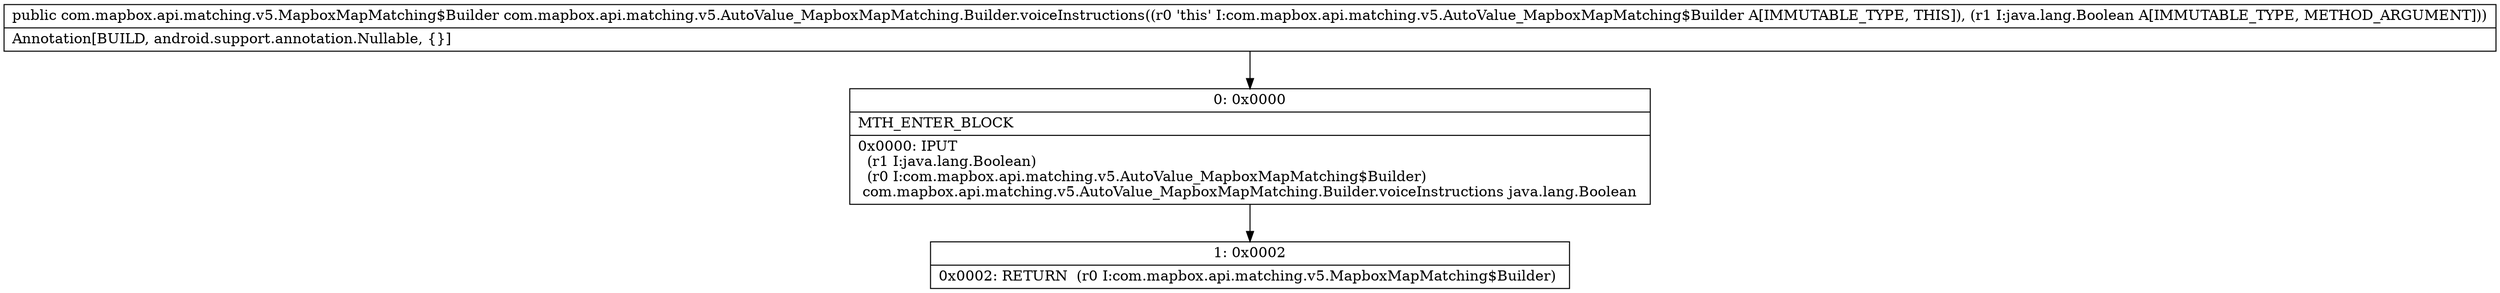 digraph "CFG forcom.mapbox.api.matching.v5.AutoValue_MapboxMapMatching.Builder.voiceInstructions(Ljava\/lang\/Boolean;)Lcom\/mapbox\/api\/matching\/v5\/MapboxMapMatching$Builder;" {
Node_0 [shape=record,label="{0\:\ 0x0000|MTH_ENTER_BLOCK\l|0x0000: IPUT  \l  (r1 I:java.lang.Boolean)\l  (r0 I:com.mapbox.api.matching.v5.AutoValue_MapboxMapMatching$Builder)\l com.mapbox.api.matching.v5.AutoValue_MapboxMapMatching.Builder.voiceInstructions java.lang.Boolean \l}"];
Node_1 [shape=record,label="{1\:\ 0x0002|0x0002: RETURN  (r0 I:com.mapbox.api.matching.v5.MapboxMapMatching$Builder) \l}"];
MethodNode[shape=record,label="{public com.mapbox.api.matching.v5.MapboxMapMatching$Builder com.mapbox.api.matching.v5.AutoValue_MapboxMapMatching.Builder.voiceInstructions((r0 'this' I:com.mapbox.api.matching.v5.AutoValue_MapboxMapMatching$Builder A[IMMUTABLE_TYPE, THIS]), (r1 I:java.lang.Boolean A[IMMUTABLE_TYPE, METHOD_ARGUMENT]))  | Annotation[BUILD, android.support.annotation.Nullable, \{\}]\l}"];
MethodNode -> Node_0;
Node_0 -> Node_1;
}

